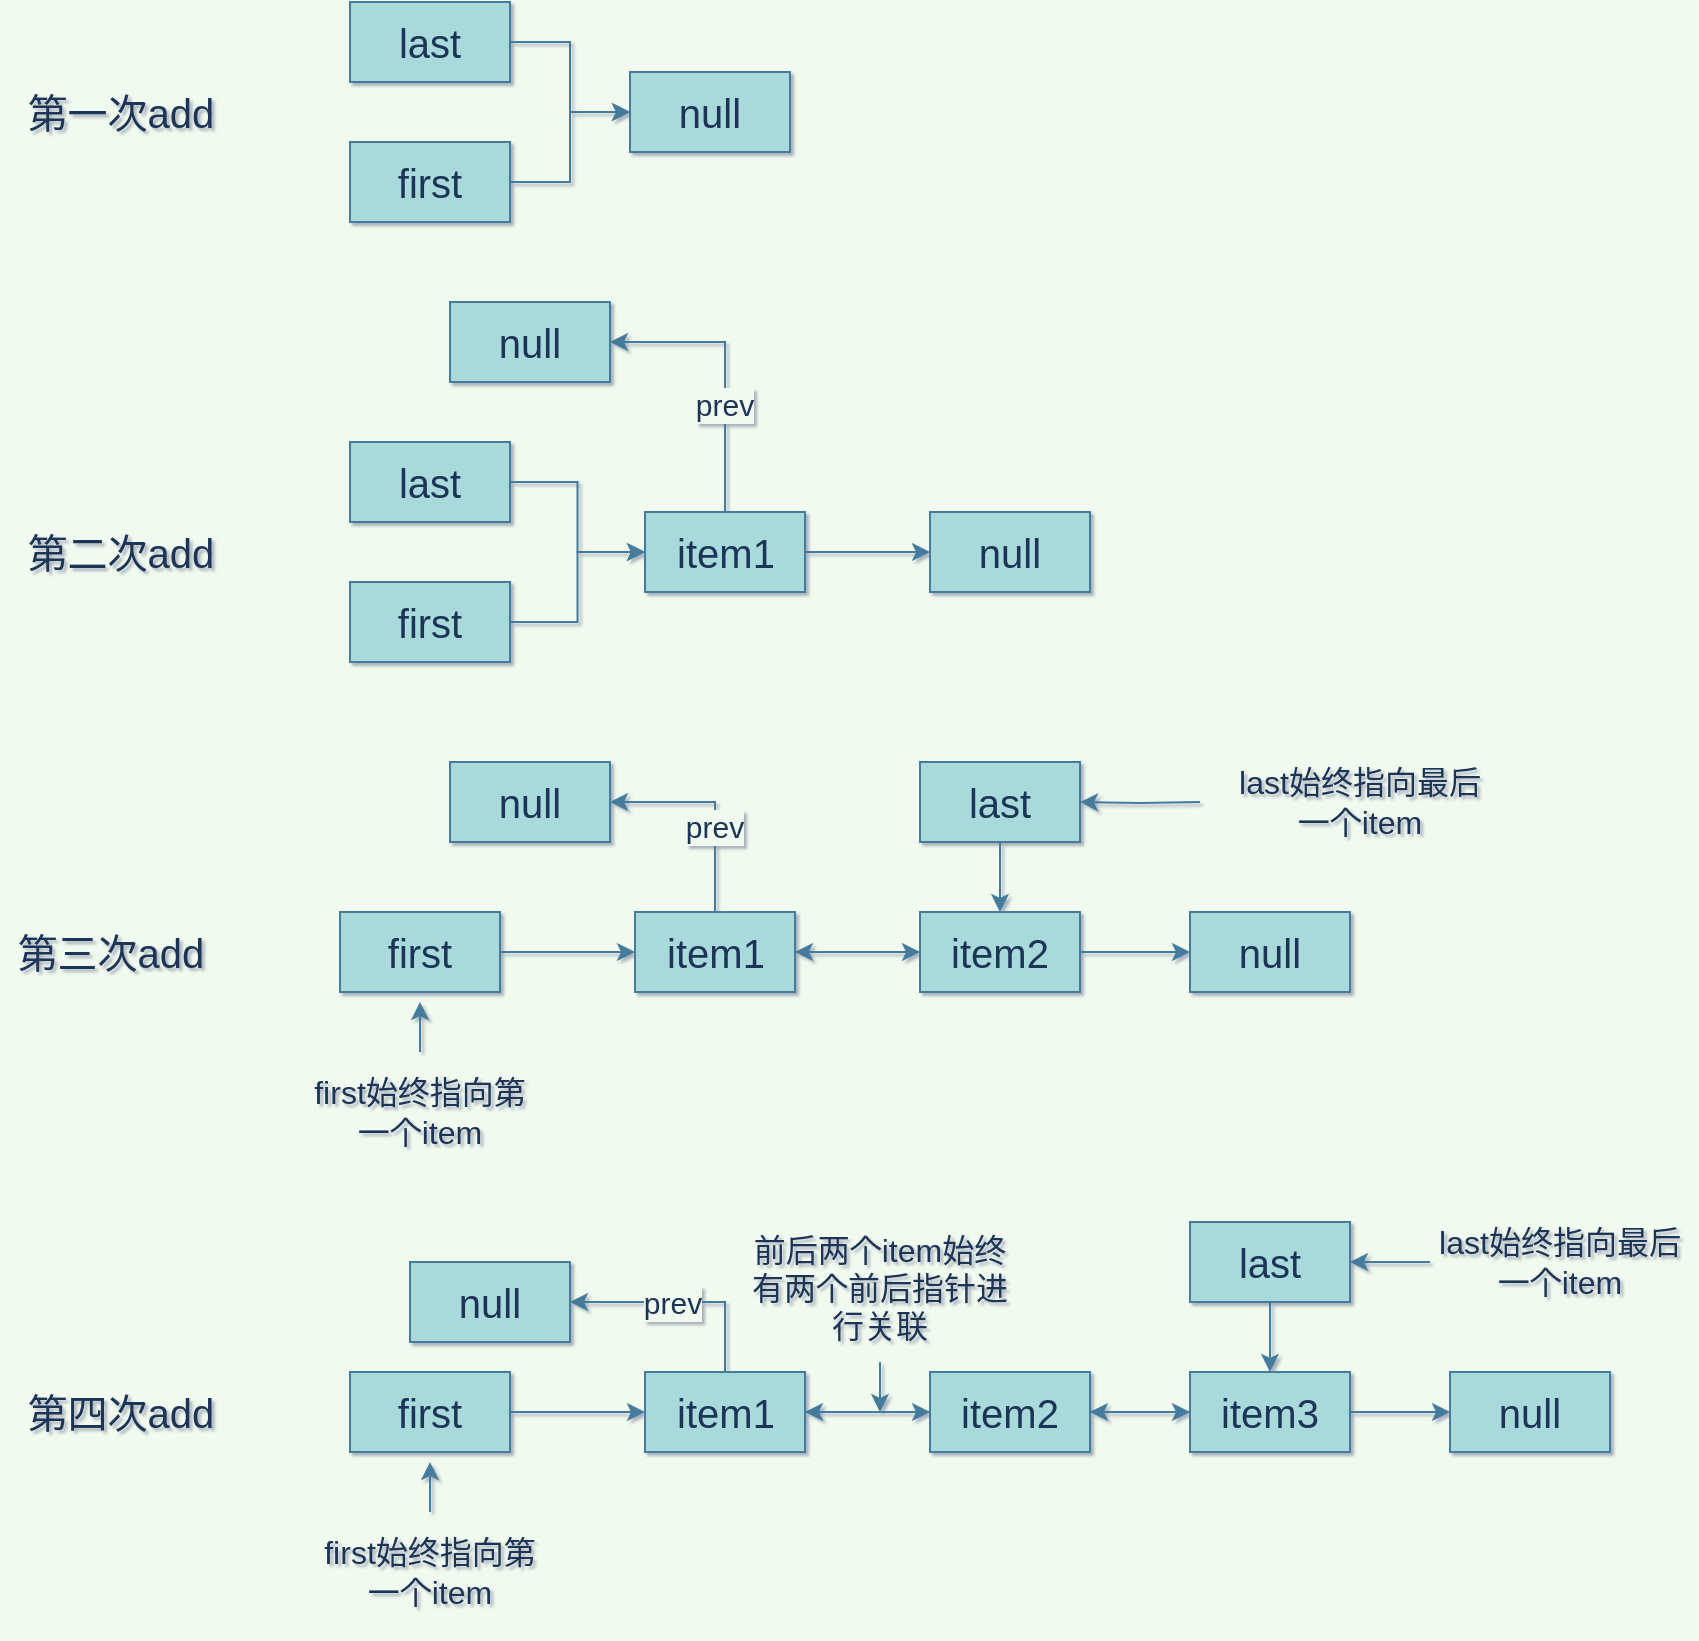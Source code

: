 <mxfile version="14.8.3" type="github">
  <diagram id="LuEFq61cO-n1kXfEaJ6O" name="第 1 页">
    <mxGraphModel dx="314" dy="759" grid="1" gridSize="10" guides="0" tooltips="1" connect="1" arrows="1" fold="1" page="1" pageScale="1" pageWidth="1169" pageHeight="827" background="#F1FAEE" math="0" shadow="1">
      <root>
        <mxCell id="0" />
        <mxCell id="1" parent="0" />
        <mxCell id="Yoqt3DE9C4BGM61HBSXO-6" value="" style="edgeStyle=orthogonalEdgeStyle;rounded=0;orthogonalLoop=1;jettySize=auto;html=1;fontSize=20;labelBackgroundColor=#F1FAEE;strokeColor=#457B9D;fontColor=#1D3557;" parent="1" source="2dosrsQ8BAb8n0f18XwJ-1" target="Yoqt3DE9C4BGM61HBSXO-5" edge="1">
          <mxGeometry relative="1" as="geometry" />
        </mxCell>
        <mxCell id="2dosrsQ8BAb8n0f18XwJ-1" value="&lt;span style=&quot;font-size: 20px;&quot;&gt;last&lt;/span&gt;" style="rounded=0;whiteSpace=wrap;html=1;fontSize=20;fontStyle=0;fillColor=#A8DADC;strokeColor=#457B9D;fontColor=#1D3557;" parent="1" vertex="1">
          <mxGeometry x="1880" y="40" width="80" height="40" as="geometry" />
        </mxCell>
        <mxCell id="Yoqt3DE9C4BGM61HBSXO-20" value="" style="edgeStyle=orthogonalEdgeStyle;rounded=0;orthogonalLoop=1;jettySize=auto;html=1;fontSize=20;labelBackgroundColor=#F1FAEE;strokeColor=#457B9D;fontColor=#1D3557;" parent="1" source="Yoqt3DE9C4BGM61HBSXO-1" target="Yoqt3DE9C4BGM61HBSXO-5" edge="1">
          <mxGeometry relative="1" as="geometry" />
        </mxCell>
        <mxCell id="Yoqt3DE9C4BGM61HBSXO-1" value="&lt;span style=&quot;font-size: 20px&quot;&gt;first&lt;/span&gt;" style="rounded=0;whiteSpace=wrap;html=1;fontSize=20;fontStyle=0;fillColor=#A8DADC;strokeColor=#457B9D;fontColor=#1D3557;" parent="1" vertex="1">
          <mxGeometry x="1880" y="110" width="80" height="40" as="geometry" />
        </mxCell>
        <mxCell id="Yoqt3DE9C4BGM61HBSXO-2" value="第一次add" style="text;html=1;align=center;verticalAlign=middle;resizable=0;points=[];autosize=1;strokeColor=none;fontSize=20;fontColor=#1D3557;" parent="1" vertex="1">
          <mxGeometry x="1710" y="80" width="110" height="30" as="geometry" />
        </mxCell>
        <mxCell id="Yoqt3DE9C4BGM61HBSXO-5" value="null" style="whiteSpace=wrap;html=1;rounded=0;fontSize=20;fontStyle=0;fillColor=#A8DADC;strokeColor=#457B9D;fontColor=#1D3557;" parent="1" vertex="1">
          <mxGeometry x="2020" y="75" width="80" height="40" as="geometry" />
        </mxCell>
        <mxCell id="Yoqt3DE9C4BGM61HBSXO-9" value="" style="edgeStyle=orthogonalEdgeStyle;rounded=0;orthogonalLoop=1;jettySize=auto;html=1;fontSize=20;labelBackgroundColor=#F1FAEE;strokeColor=#457B9D;fontColor=#1D3557;" parent="1" source="Yoqt3DE9C4BGM61HBSXO-10" target="Yoqt3DE9C4BGM61HBSXO-14" edge="1">
          <mxGeometry relative="1" as="geometry" />
        </mxCell>
        <mxCell id="Yoqt3DE9C4BGM61HBSXO-10" value="&lt;span style=&quot;font-size: 20px;&quot;&gt;last&lt;/span&gt;" style="rounded=0;whiteSpace=wrap;html=1;fontSize=20;fontStyle=0;fillColor=#A8DADC;strokeColor=#457B9D;fontColor=#1D3557;" parent="1" vertex="1">
          <mxGeometry x="1880" y="260" width="80" height="40" as="geometry" />
        </mxCell>
        <mxCell id="Yoqt3DE9C4BGM61HBSXO-19" value="" style="edgeStyle=orthogonalEdgeStyle;rounded=0;orthogonalLoop=1;jettySize=auto;html=1;fontSize=20;labelBackgroundColor=#F1FAEE;strokeColor=#457B9D;fontColor=#1D3557;" parent="1" source="Yoqt3DE9C4BGM61HBSXO-12" target="Yoqt3DE9C4BGM61HBSXO-14" edge="1">
          <mxGeometry relative="1" as="geometry" />
        </mxCell>
        <mxCell id="Yoqt3DE9C4BGM61HBSXO-12" value="&lt;span style=&quot;font-size: 20px&quot;&gt;first&lt;/span&gt;" style="rounded=0;whiteSpace=wrap;html=1;fontSize=20;fontStyle=0;fillColor=#A8DADC;strokeColor=#457B9D;fontColor=#1D3557;" parent="1" vertex="1">
          <mxGeometry x="1880" y="330" width="80" height="40" as="geometry" />
        </mxCell>
        <mxCell id="Yoqt3DE9C4BGM61HBSXO-18" value="" style="edgeStyle=orthogonalEdgeStyle;rounded=0;orthogonalLoop=1;jettySize=auto;html=1;fontSize=20;labelBackgroundColor=#F1FAEE;strokeColor=#457B9D;fontColor=#1D3557;" parent="1" source="Yoqt3DE9C4BGM61HBSXO-14" target="Yoqt3DE9C4BGM61HBSXO-16" edge="1">
          <mxGeometry relative="1" as="geometry" />
        </mxCell>
        <mxCell id="eI5mco8VpPCdoCaCS1dY-46" style="edgeStyle=orthogonalEdgeStyle;rounded=0;orthogonalLoop=1;jettySize=auto;html=1;exitX=0.5;exitY=0;exitDx=0;exitDy=0;entryX=1;entryY=0.5;entryDx=0;entryDy=0;fontSize=15;labelBackgroundColor=#F1FAEE;strokeColor=#457B9D;fontColor=#1D3557;" edge="1" parent="1" source="Yoqt3DE9C4BGM61HBSXO-14" target="eI5mco8VpPCdoCaCS1dY-43">
          <mxGeometry relative="1" as="geometry" />
        </mxCell>
        <mxCell id="eI5mco8VpPCdoCaCS1dY-47" value="prev" style="edgeLabel;html=1;align=center;verticalAlign=middle;resizable=0;points=[];fontSize=15;labelBackgroundColor=#F1FAEE;fontColor=#1D3557;" vertex="1" connectable="0" parent="eI5mco8VpPCdoCaCS1dY-46">
          <mxGeometry x="-0.242" y="1" relative="1" as="geometry">
            <mxPoint as="offset" />
          </mxGeometry>
        </mxCell>
        <mxCell id="Yoqt3DE9C4BGM61HBSXO-14" value="item1" style="whiteSpace=wrap;html=1;rounded=0;fontSize=20;fontStyle=0;fillColor=#A8DADC;strokeColor=#457B9D;fontColor=#1D3557;" parent="1" vertex="1">
          <mxGeometry x="2027.5" y="295" width="80" height="40" as="geometry" />
        </mxCell>
        <mxCell id="Yoqt3DE9C4BGM61HBSXO-16" value="null" style="rounded=0;whiteSpace=wrap;html=1;fontSize=20;fontStyle=0;fillColor=#A8DADC;strokeColor=#457B9D;fontColor=#1D3557;" parent="1" vertex="1">
          <mxGeometry x="2170" y="295" width="80" height="40" as="geometry" />
        </mxCell>
        <mxCell id="eI5mco8VpPCdoCaCS1dY-1" value="" style="edgeStyle=orthogonalEdgeStyle;rounded=0;orthogonalLoop=1;jettySize=auto;html=1;fontSize=20;labelBackgroundColor=#F1FAEE;strokeColor=#457B9D;fontColor=#1D3557;" edge="1" parent="1" source="eI5mco8VpPCdoCaCS1dY-2" target="eI5mco8VpPCdoCaCS1dY-10">
          <mxGeometry relative="1" as="geometry" />
        </mxCell>
        <mxCell id="eI5mco8VpPCdoCaCS1dY-2" value="&lt;span style=&quot;font-size: 20px;&quot;&gt;last&lt;/span&gt;" style="rounded=0;whiteSpace=wrap;html=1;fontSize=20;fontStyle=0;fillColor=#A8DADC;strokeColor=#457B9D;fontColor=#1D3557;" vertex="1" parent="1">
          <mxGeometry x="2165" y="420" width="80" height="40" as="geometry" />
        </mxCell>
        <mxCell id="eI5mco8VpPCdoCaCS1dY-3" value="" style="edgeStyle=orthogonalEdgeStyle;rounded=0;orthogonalLoop=1;jettySize=auto;html=1;fontSize=20;labelBackgroundColor=#F1FAEE;strokeColor=#457B9D;fontColor=#1D3557;" edge="1" parent="1" source="eI5mco8VpPCdoCaCS1dY-4" target="eI5mco8VpPCdoCaCS1dY-7">
          <mxGeometry relative="1" as="geometry" />
        </mxCell>
        <mxCell id="eI5mco8VpPCdoCaCS1dY-4" value="&lt;span style=&quot;font-size: 20px&quot;&gt;first&lt;/span&gt;" style="rounded=0;whiteSpace=wrap;html=1;fontSize=20;fontStyle=0;fillColor=#A8DADC;strokeColor=#457B9D;fontColor=#1D3557;" vertex="1" parent="1">
          <mxGeometry x="1875" y="495" width="80" height="40" as="geometry" />
        </mxCell>
        <mxCell id="eI5mco8VpPCdoCaCS1dY-5" value="第三次add" style="text;html=1;align=center;verticalAlign=middle;resizable=0;points=[];autosize=1;strokeColor=none;fontSize=20;fontColor=#1D3557;" vertex="1" parent="1">
          <mxGeometry x="1705" y="500" width="110" height="30" as="geometry" />
        </mxCell>
        <mxCell id="eI5mco8VpPCdoCaCS1dY-6" value="" style="edgeStyle=orthogonalEdgeStyle;rounded=0;orthogonalLoop=1;jettySize=auto;html=1;fontSize=20;labelBackgroundColor=#F1FAEE;strokeColor=#457B9D;fontColor=#1D3557;" edge="1" parent="1" source="eI5mco8VpPCdoCaCS1dY-7">
          <mxGeometry relative="1" as="geometry">
            <mxPoint x="2165" y="515" as="targetPoint" />
          </mxGeometry>
        </mxCell>
        <mxCell id="eI5mco8VpPCdoCaCS1dY-63" style="edgeStyle=orthogonalEdgeStyle;rounded=0;orthogonalLoop=1;jettySize=auto;html=1;exitX=0.5;exitY=0;exitDx=0;exitDy=0;entryX=1;entryY=0.5;entryDx=0;entryDy=0;labelBackgroundColor=#F1FAEE;strokeColor=#457B9D;fontColor=#1D3557;" edge="1" parent="1" source="eI5mco8VpPCdoCaCS1dY-7" target="eI5mco8VpPCdoCaCS1dY-62">
          <mxGeometry relative="1" as="geometry" />
        </mxCell>
        <mxCell id="eI5mco8VpPCdoCaCS1dY-64" value="prev" style="edgeLabel;html=1;align=center;verticalAlign=middle;resizable=0;points=[];fontSize=15;labelBackgroundColor=#F1FAEE;fontColor=#1D3557;" vertex="1" connectable="0" parent="eI5mco8VpPCdoCaCS1dY-63">
          <mxGeometry x="-0.193" y="1" relative="1" as="geometry">
            <mxPoint as="offset" />
          </mxGeometry>
        </mxCell>
        <mxCell id="eI5mco8VpPCdoCaCS1dY-7" value="item1" style="whiteSpace=wrap;html=1;rounded=0;fontSize=20;fontStyle=0;fillColor=#A8DADC;strokeColor=#457B9D;fontColor=#1D3557;" vertex="1" parent="1">
          <mxGeometry x="2022.5" y="495" width="80" height="40" as="geometry" />
        </mxCell>
        <mxCell id="eI5mco8VpPCdoCaCS1dY-8" value="" style="edgeStyle=orthogonalEdgeStyle;rounded=0;orthogonalLoop=1;jettySize=auto;html=1;fontSize=20;labelBackgroundColor=#F1FAEE;strokeColor=#457B9D;fontColor=#1D3557;" edge="1" parent="1" source="eI5mco8VpPCdoCaCS1dY-10" target="eI5mco8VpPCdoCaCS1dY-7">
          <mxGeometry relative="1" as="geometry" />
        </mxCell>
        <mxCell id="eI5mco8VpPCdoCaCS1dY-9" value="" style="edgeStyle=orthogonalEdgeStyle;rounded=0;orthogonalLoop=1;jettySize=auto;html=1;fontSize=20;labelBackgroundColor=#F1FAEE;strokeColor=#457B9D;fontColor=#1D3557;" edge="1" parent="1" source="eI5mco8VpPCdoCaCS1dY-10" target="eI5mco8VpPCdoCaCS1dY-11">
          <mxGeometry relative="1" as="geometry" />
        </mxCell>
        <mxCell id="eI5mco8VpPCdoCaCS1dY-10" value="item2" style="whiteSpace=wrap;html=1;rounded=0;fontSize=20;fontStyle=0;fillColor=#A8DADC;strokeColor=#457B9D;fontColor=#1D3557;" vertex="1" parent="1">
          <mxGeometry x="2165" y="495" width="80" height="40" as="geometry" />
        </mxCell>
        <mxCell id="eI5mco8VpPCdoCaCS1dY-11" value="null" style="rounded=0;whiteSpace=wrap;html=1;fontSize=20;fontStyle=0;fillColor=#A8DADC;strokeColor=#457B9D;fontColor=#1D3557;" vertex="1" parent="1">
          <mxGeometry x="2300" y="495" width="80" height="40" as="geometry" />
        </mxCell>
        <mxCell id="eI5mco8VpPCdoCaCS1dY-12" value="" style="edgeStyle=orthogonalEdgeStyle;rounded=0;orthogonalLoop=1;jettySize=auto;html=1;labelBackgroundColor=#F1FAEE;strokeColor=#457B9D;fontColor=#1D3557;" edge="1" parent="1" target="eI5mco8VpPCdoCaCS1dY-2">
          <mxGeometry relative="1" as="geometry">
            <mxPoint x="2305" y="440" as="sourcePoint" />
          </mxGeometry>
        </mxCell>
        <mxCell id="eI5mco8VpPCdoCaCS1dY-13" value="&lt;font style=&quot;font-size: 16px&quot;&gt;last始终指向最后一个item&lt;/font&gt;" style="text;html=1;strokeColor=none;fillColor=none;align=center;verticalAlign=middle;whiteSpace=wrap;rounded=0;fontColor=#1D3557;sketch=0;glass=0;shadow=0;" vertex="1" parent="1">
          <mxGeometry x="2320" y="410" width="130" height="60" as="geometry" />
        </mxCell>
        <mxCell id="eI5mco8VpPCdoCaCS1dY-14" style="edgeStyle=orthogonalEdgeStyle;rounded=0;orthogonalLoop=1;jettySize=auto;html=1;exitX=0.5;exitY=0;exitDx=0;exitDy=0;labelBackgroundColor=#F1FAEE;strokeColor=#457B9D;fontColor=#1D3557;" edge="1" parent="1" source="eI5mco8VpPCdoCaCS1dY-15">
          <mxGeometry relative="1" as="geometry">
            <mxPoint x="1915" y="540" as="targetPoint" />
          </mxGeometry>
        </mxCell>
        <mxCell id="eI5mco8VpPCdoCaCS1dY-15" value="&lt;font style=&quot;font-size: 16px&quot;&gt;first始终指向第&lt;br&gt;一个item&lt;/font&gt;" style="text;html=1;strokeColor=none;fillColor=none;align=center;verticalAlign=middle;whiteSpace=wrap;rounded=0;fontColor=#1D3557;" vertex="1" parent="1">
          <mxGeometry x="1850" y="565" width="130" height="60" as="geometry" />
        </mxCell>
        <mxCell id="eI5mco8VpPCdoCaCS1dY-16" value="" style="edgeStyle=orthogonalEdgeStyle;rounded=0;orthogonalLoop=1;jettySize=auto;html=1;fontSize=20;entryX=0.5;entryY=0;entryDx=0;entryDy=0;labelBackgroundColor=#F1FAEE;strokeColor=#457B9D;fontColor=#1D3557;" edge="1" parent="1" source="eI5mco8VpPCdoCaCS1dY-17" target="eI5mco8VpPCdoCaCS1dY-28">
          <mxGeometry relative="1" as="geometry" />
        </mxCell>
        <mxCell id="eI5mco8VpPCdoCaCS1dY-17" value="&lt;span style=&quot;font-size: 20px;&quot;&gt;last&lt;/span&gt;" style="rounded=0;whiteSpace=wrap;html=1;fontSize=20;fontStyle=0;fillColor=#A8DADC;strokeColor=#457B9D;fontColor=#1D3557;" vertex="1" parent="1">
          <mxGeometry x="2300" y="650" width="80" height="40" as="geometry" />
        </mxCell>
        <mxCell id="eI5mco8VpPCdoCaCS1dY-18" value="" style="edgeStyle=orthogonalEdgeStyle;rounded=0;orthogonalLoop=1;jettySize=auto;html=1;fontSize=20;labelBackgroundColor=#F1FAEE;strokeColor=#457B9D;fontColor=#1D3557;" edge="1" parent="1" source="eI5mco8VpPCdoCaCS1dY-19" target="eI5mco8VpPCdoCaCS1dY-22">
          <mxGeometry relative="1" as="geometry" />
        </mxCell>
        <mxCell id="eI5mco8VpPCdoCaCS1dY-19" value="&lt;span style=&quot;font-size: 20px&quot;&gt;first&lt;/span&gt;" style="rounded=0;whiteSpace=wrap;html=1;fontSize=20;fontStyle=0;fillColor=#A8DADC;strokeColor=#457B9D;fontColor=#1D3557;" vertex="1" parent="1">
          <mxGeometry x="1880" y="725" width="80" height="40" as="geometry" />
        </mxCell>
        <mxCell id="eI5mco8VpPCdoCaCS1dY-20" value="第四次add" style="text;html=1;align=center;verticalAlign=middle;resizable=0;points=[];autosize=1;strokeColor=none;fontSize=20;fontColor=#1D3557;" vertex="1" parent="1">
          <mxGeometry x="1710" y="730" width="110" height="30" as="geometry" />
        </mxCell>
        <mxCell id="eI5mco8VpPCdoCaCS1dY-21" value="" style="edgeStyle=orthogonalEdgeStyle;rounded=0;orthogonalLoop=1;jettySize=auto;html=1;fontSize=20;labelBackgroundColor=#F1FAEE;strokeColor=#457B9D;fontColor=#1D3557;" edge="1" parent="1" source="eI5mco8VpPCdoCaCS1dY-22">
          <mxGeometry relative="1" as="geometry">
            <mxPoint x="2170" y="745" as="targetPoint" />
          </mxGeometry>
        </mxCell>
        <mxCell id="eI5mco8VpPCdoCaCS1dY-40" style="edgeStyle=orthogonalEdgeStyle;rounded=0;orthogonalLoop=1;jettySize=auto;html=1;exitX=0.5;exitY=0;exitDx=0;exitDy=0;entryX=1;entryY=0.5;entryDx=0;entryDy=0;labelBackgroundColor=#F1FAEE;strokeColor=#457B9D;fontColor=#1D3557;" edge="1" parent="1" source="eI5mco8VpPCdoCaCS1dY-22" target="eI5mco8VpPCdoCaCS1dY-37">
          <mxGeometry relative="1" as="geometry" />
        </mxCell>
        <mxCell id="eI5mco8VpPCdoCaCS1dY-41" value="prev" style="edgeLabel;html=1;align=center;verticalAlign=middle;resizable=0;points=[];fontSize=15;labelBackgroundColor=#F1FAEE;fontColor=#1D3557;" vertex="1" connectable="0" parent="eI5mco8VpPCdoCaCS1dY-40">
          <mxGeometry x="0.673" relative="1" as="geometry">
            <mxPoint x="32" as="offset" />
          </mxGeometry>
        </mxCell>
        <mxCell id="eI5mco8VpPCdoCaCS1dY-22" value="item1" style="whiteSpace=wrap;html=1;rounded=0;fontSize=20;fontStyle=0;fillColor=#A8DADC;strokeColor=#457B9D;fontColor=#1D3557;" vertex="1" parent="1">
          <mxGeometry x="2027.5" y="725" width="80" height="40" as="geometry" />
        </mxCell>
        <mxCell id="eI5mco8VpPCdoCaCS1dY-23" value="" style="edgeStyle=orthogonalEdgeStyle;rounded=0;orthogonalLoop=1;jettySize=auto;html=1;fontSize=20;labelBackgroundColor=#F1FAEE;strokeColor=#457B9D;fontColor=#1D3557;" edge="1" parent="1" source="eI5mco8VpPCdoCaCS1dY-25" target="eI5mco8VpPCdoCaCS1dY-22">
          <mxGeometry relative="1" as="geometry" />
        </mxCell>
        <mxCell id="eI5mco8VpPCdoCaCS1dY-24" value="" style="edgeStyle=orthogonalEdgeStyle;rounded=0;orthogonalLoop=1;jettySize=auto;html=1;fontSize=20;labelBackgroundColor=#F1FAEE;strokeColor=#457B9D;fontColor=#1D3557;" edge="1" parent="1" source="eI5mco8VpPCdoCaCS1dY-25" target="eI5mco8VpPCdoCaCS1dY-28">
          <mxGeometry relative="1" as="geometry" />
        </mxCell>
        <mxCell id="eI5mco8VpPCdoCaCS1dY-25" value="item2" style="whiteSpace=wrap;html=1;rounded=0;fontSize=20;fontStyle=0;fillColor=#A8DADC;strokeColor=#457B9D;fontColor=#1D3557;" vertex="1" parent="1">
          <mxGeometry x="2170" y="725" width="80" height="40" as="geometry" />
        </mxCell>
        <mxCell id="eI5mco8VpPCdoCaCS1dY-26" style="edgeStyle=orthogonalEdgeStyle;rounded=0;orthogonalLoop=1;jettySize=auto;html=1;entryX=1;entryY=0.5;entryDx=0;entryDy=0;labelBackgroundColor=#F1FAEE;strokeColor=#457B9D;fontColor=#1D3557;" edge="1" parent="1" source="eI5mco8VpPCdoCaCS1dY-28" target="eI5mco8VpPCdoCaCS1dY-25">
          <mxGeometry relative="1" as="geometry" />
        </mxCell>
        <mxCell id="eI5mco8VpPCdoCaCS1dY-27" style="edgeStyle=orthogonalEdgeStyle;rounded=0;orthogonalLoop=1;jettySize=auto;html=1;exitX=1;exitY=0.5;exitDx=0;exitDy=0;entryX=0;entryY=0.5;entryDx=0;entryDy=0;labelBackgroundColor=#F1FAEE;strokeColor=#457B9D;fontColor=#1D3557;" edge="1" parent="1" source="eI5mco8VpPCdoCaCS1dY-28" target="eI5mco8VpPCdoCaCS1dY-32">
          <mxGeometry relative="1" as="geometry" />
        </mxCell>
        <mxCell id="eI5mco8VpPCdoCaCS1dY-28" value="item3" style="rounded=0;whiteSpace=wrap;html=1;fontSize=20;fontStyle=0;fillColor=#A8DADC;strokeColor=#457B9D;fontColor=#1D3557;" vertex="1" parent="1">
          <mxGeometry x="2300" y="725" width="80" height="40" as="geometry" />
        </mxCell>
        <mxCell id="eI5mco8VpPCdoCaCS1dY-29" style="edgeStyle=orthogonalEdgeStyle;rounded=0;orthogonalLoop=1;jettySize=auto;html=1;exitX=0.5;exitY=0;exitDx=0;exitDy=0;labelBackgroundColor=#F1FAEE;strokeColor=#457B9D;fontColor=#1D3557;" edge="1" parent="1">
          <mxGeometry relative="1" as="geometry">
            <mxPoint x="1920" y="770" as="targetPoint" />
            <mxPoint x="1920" y="795" as="sourcePoint" />
          </mxGeometry>
        </mxCell>
        <mxCell id="eI5mco8VpPCdoCaCS1dY-30" style="edgeStyle=orthogonalEdgeStyle;rounded=0;orthogonalLoop=1;jettySize=auto;html=1;exitX=0;exitY=0.5;exitDx=0;exitDy=0;entryX=1;entryY=0.5;entryDx=0;entryDy=0;labelBackgroundColor=#F1FAEE;strokeColor=#457B9D;fontColor=#1D3557;" edge="1" parent="1" source="eI5mco8VpPCdoCaCS1dY-31" target="eI5mco8VpPCdoCaCS1dY-17">
          <mxGeometry relative="1" as="geometry" />
        </mxCell>
        <mxCell id="eI5mco8VpPCdoCaCS1dY-31" value="&lt;font style=&quot;font-size: 16px&quot;&gt;last始终指向最后一个item&lt;/font&gt;" style="text;html=1;strokeColor=none;fillColor=none;align=center;verticalAlign=middle;whiteSpace=wrap;rounded=0;fontColor=#1D3557;" vertex="1" parent="1">
          <mxGeometry x="2420" y="640" width="130" height="60" as="geometry" />
        </mxCell>
        <mxCell id="eI5mco8VpPCdoCaCS1dY-32" value="null" style="rounded=0;whiteSpace=wrap;html=1;fontSize=20;fontStyle=0;fillColor=#A8DADC;strokeColor=#457B9D;fontColor=#1D3557;" vertex="1" parent="1">
          <mxGeometry x="2430" y="725" width="80" height="40" as="geometry" />
        </mxCell>
        <mxCell id="eI5mco8VpPCdoCaCS1dY-33" style="edgeStyle=orthogonalEdgeStyle;rounded=0;orthogonalLoop=1;jettySize=auto;html=1;exitX=0.5;exitY=1;exitDx=0;exitDy=0;labelBackgroundColor=#F1FAEE;strokeColor=#457B9D;fontColor=#1D3557;" edge="1" parent="1" source="eI5mco8VpPCdoCaCS1dY-34">
          <mxGeometry relative="1" as="geometry">
            <mxPoint x="2145" y="745" as="targetPoint" />
          </mxGeometry>
        </mxCell>
        <mxCell id="eI5mco8VpPCdoCaCS1dY-34" value="&lt;span style=&quot;font-size: 16px&quot;&gt;前后两个item始终有两个前后指针进行关联&lt;/span&gt;" style="text;html=1;strokeColor=none;fillColor=none;align=center;verticalAlign=middle;whiteSpace=wrap;rounded=0;fontColor=#1D3557;" vertex="1" parent="1">
          <mxGeometry x="2080" y="645" width="130" height="75" as="geometry" />
        </mxCell>
        <mxCell id="eI5mco8VpPCdoCaCS1dY-35" value="&lt;font style=&quot;font-size: 16px&quot;&gt;first始终指向第&lt;br&gt;一个item&lt;/font&gt;" style="text;html=1;strokeColor=none;fillColor=none;align=center;verticalAlign=middle;whiteSpace=wrap;rounded=0;fontColor=#1D3557;" vertex="1" parent="1">
          <mxGeometry x="1855" y="795" width="130" height="60" as="geometry" />
        </mxCell>
        <mxCell id="eI5mco8VpPCdoCaCS1dY-37" value="null" style="rounded=0;whiteSpace=wrap;html=1;fontSize=20;fontStyle=0;fillColor=#A8DADC;strokeColor=#457B9D;fontColor=#1D3557;" vertex="1" parent="1">
          <mxGeometry x="1910" y="670" width="80" height="40" as="geometry" />
        </mxCell>
        <mxCell id="eI5mco8VpPCdoCaCS1dY-43" value="null" style="rounded=0;whiteSpace=wrap;html=1;fontSize=20;fontStyle=0;fillColor=#A8DADC;strokeColor=#457B9D;fontColor=#1D3557;" vertex="1" parent="1">
          <mxGeometry x="1930" y="190" width="80" height="40" as="geometry" />
        </mxCell>
        <mxCell id="eI5mco8VpPCdoCaCS1dY-62" value="null" style="rounded=0;whiteSpace=wrap;html=1;fontSize=20;fontStyle=0;fillColor=#A8DADC;strokeColor=#457B9D;fontColor=#1D3557;" vertex="1" parent="1">
          <mxGeometry x="1930" y="420" width="80" height="40" as="geometry" />
        </mxCell>
        <mxCell id="eI5mco8VpPCdoCaCS1dY-66" value="第二次add" style="text;html=1;align=center;verticalAlign=middle;resizable=0;points=[];autosize=1;strokeColor=none;fontSize=20;fontColor=#1D3557;" vertex="1" parent="1">
          <mxGeometry x="1710" y="300" width="110" height="30" as="geometry" />
        </mxCell>
      </root>
    </mxGraphModel>
  </diagram>
</mxfile>
